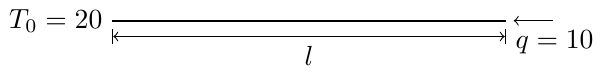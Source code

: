 \documentclass{standalone}

\usepackage{tikz}

\begin{document}

\begin{tikzpicture}
    \draw[thick] (0, 0) -- ++(5, 0);
    \node[left] at (0,0) {$T_0 = 20$};
    \draw[<-] (5.1, 0) -- ++(0.5, 0);
    \node[below right] at (5,0) {$q = 10$};
    \draw[|<->|] (0, -0.2) -- ++(5, 0);
    \node[below] at (2.5, -0.2) {$l$};
\end{tikzpicture}
\end{document}

